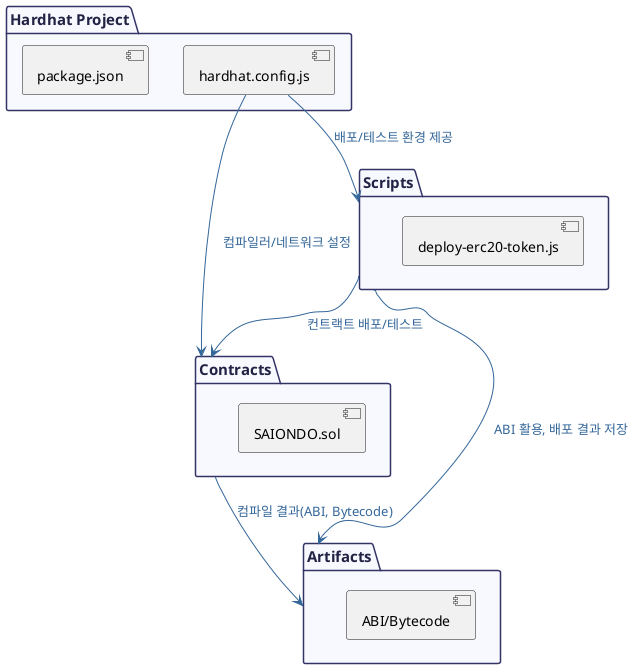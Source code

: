 @startuml
' 스타일
skinparam package {
  BackgroundColor #F8F8FF
  BorderColor #333366
  FontColor #222244
  FontSize 15
}
skinparam rectangle {
  BackgroundColor #F0F8FF
  BorderColor #333366
  FontColor #222244
}
skinparam ArrowColor #336699
skinparam ArrowFontColor #336699
skinparam ArrowFontSize 13

' 주요 패키지
package "Hardhat Project" {
  [hardhat.config.js]
  [package.json]
}

package "Contracts" {
  [SAIONDO.sol]
}

package "Scripts" {
  [deploy-erc20-token.js]
}

package "Artifacts" {
  [ABI/Bytecode]
}

' 관계 및 설명
[hardhat.config.js] --> [Contracts] : "컴파일러/네트워크 설정"
[hardhat.config.js] --> [Scripts] : "배포/테스트 환경 제공"
[Contracts] --> [Artifacts] : "컴파일 결과(ABI, Bytecode)"
[Scripts] --> [Contracts] : "컨트랙트 배포/테스트"
[Scripts] --> [Artifacts] : "ABI 활용, 배포 결과 저장"
@enduml
